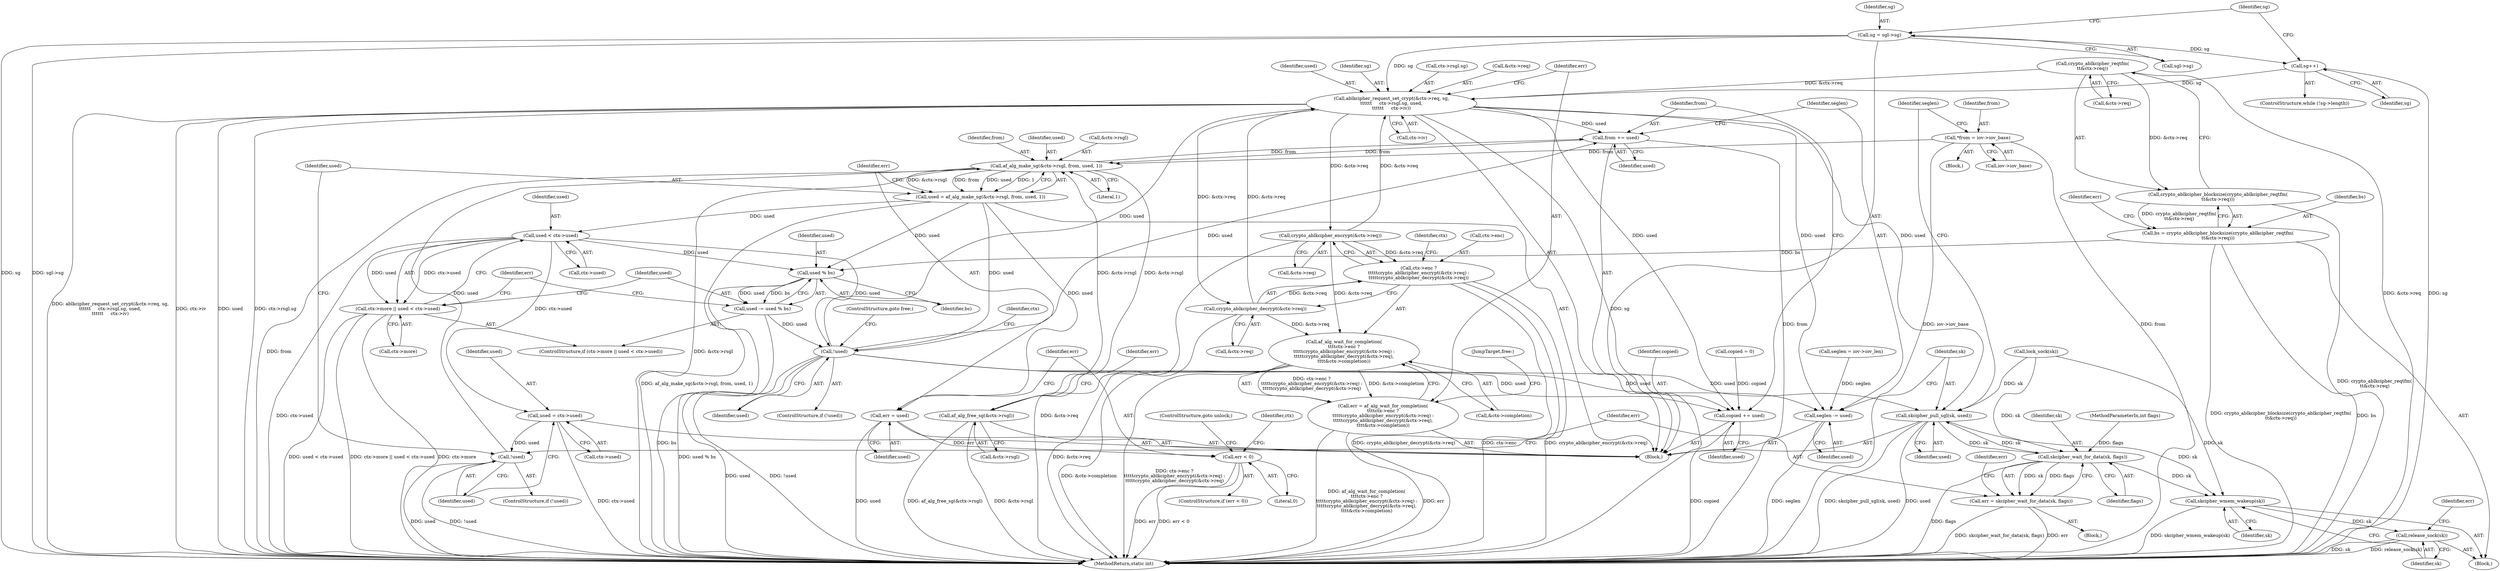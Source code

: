 digraph "0_linux_f3d3342602f8bcbf37d7c46641cb9bca7618eb1c_0@API" {
"1000255" [label="(Call,ablkcipher_request_set_crypt(&ctx->req, sg,\n\t\t\t\t\t\t     ctx->rsgl.sg, used,\n\t\t\t\t\t\t     ctx->iv))"];
"1000128" [label="(Call,crypto_ablkcipher_reqtfm(\n\t\t&ctx->req))"];
"1000277" [label="(Call,crypto_ablkcipher_encrypt(&ctx->req))"];
"1000255" [label="(Call,ablkcipher_request_set_crypt(&ctx->req, sg,\n\t\t\t\t\t\t     ctx->rsgl.sg, used,\n\t\t\t\t\t\t     ctx->iv))"];
"1000282" [label="(Call,crypto_ablkcipher_decrypt(&ctx->req))"];
"1000185" [label="(Call,sg = sgl->sg)"];
"1000195" [label="(Call,sg++)"];
"1000252" [label="(Call,!used)"];
"1000237" [label="(Call,used < ctx->used)"];
"1000214" [label="(Call,used = af_alg_make_sg(&ctx->rsgl, from, used, 1))"];
"1000216" [label="(Call,af_alg_make_sg(&ctx->rsgl, from, used, 1))"];
"1000292" [label="(Call,af_alg_free_sg(&ctx->rsgl))"];
"1000177" [label="(Call,*from = iov->iov_base)"];
"1000303" [label="(Call,from += used)"];
"1000203" [label="(Call,!used)"];
"1000197" [label="(Call,used = ctx->used)"];
"1000242" [label="(Call,used -= used % bs)"];
"1000244" [label="(Call,used % bs)"];
"1000125" [label="(Call,bs = crypto_ablkcipher_blocksize(crypto_ablkcipher_reqtfm(\n\t\t&ctx->req)))"];
"1000127" [label="(Call,crypto_ablkcipher_blocksize(crypto_ablkcipher_reqtfm(\n\t\t&ctx->req)))"];
"1000272" [label="(Call,af_alg_wait_for_completion(\n\t\t\t\tctx->enc ?\n\t\t\t\t\tcrypto_ablkcipher_encrypt(&ctx->req) :\n\t\t\t\t\tcrypto_ablkcipher_decrypt(&ctx->req),\n\t\t\t\t&ctx->completion))"];
"1000270" [label="(Call,err = af_alg_wait_for_completion(\n\t\t\t\tctx->enc ?\n\t\t\t\t\tcrypto_ablkcipher_encrypt(&ctx->req) :\n\t\t\t\t\tcrypto_ablkcipher_decrypt(&ctx->req),\n\t\t\t\t&ctx->completion))"];
"1000273" [label="(Call,ctx->enc ?\n\t\t\t\t\tcrypto_ablkcipher_encrypt(&ctx->req) :\n\t\t\t\t\tcrypto_ablkcipher_decrypt(&ctx->req))"];
"1000300" [label="(Call,copied += used)"];
"1000224" [label="(Call,err = used)"];
"1000228" [label="(Call,err < 0)"];
"1000233" [label="(Call,ctx->more || used < ctx->used)"];
"1000306" [label="(Call,seglen -= used)"];
"1000309" [label="(Call,skcipher_pull_sgl(sk, used))"];
"1000208" [label="(Call,skcipher_wait_for_data(sk, flags))"];
"1000206" [label="(Call,err = skcipher_wait_for_data(sk, flags))"];
"1000316" [label="(Call,skcipher_wmem_wakeup(sk))"];
"1000318" [label="(Call,release_sock(sk))"];
"1000212" [label="(Identifier,err)"];
"1000230" [label="(Literal,0)"];
"1000209" [label="(Identifier,sk)"];
"1000266" [label="(Identifier,used)"];
"1000273" [label="(Call,ctx->enc ?\n\t\t\t\t\tcrypto_ablkcipher_encrypt(&ctx->req) :\n\t\t\t\t\tcrypto_ablkcipher_decrypt(&ctx->req))"];
"1000317" [label="(Identifier,sk)"];
"1000225" [label="(Identifier,err)"];
"1000310" [label="(Identifier,sk)"];
"1000208" [label="(Call,skcipher_wait_for_data(sk, flags))"];
"1000139" [label="(Identifier,err)"];
"1000253" [label="(Identifier,used)"];
"1000235" [label="(Identifier,ctx)"];
"1000245" [label="(Identifier,used)"];
"1000260" [label="(Identifier,sg)"];
"1000244" [label="(Call,used % bs)"];
"1000197" [label="(Call,used = ctx->used)"];
"1000105" [label="(MethodParameterIn,int flags)"];
"1000190" [label="(ControlStructure,while (!sg->length))"];
"1000307" [label="(Identifier,seglen)"];
"1000195" [label="(Call,sg++)"];
"1000291" [label="(JumpTarget,free:)"];
"1000258" [label="(Identifier,ctx)"];
"1000106" [label="(Block,)"];
"1000171" [label="(Call,seglen = iov->iov_len)"];
"1000239" [label="(Call,ctx->used)"];
"1000210" [label="(Identifier,flags)"];
"1000223" [label="(Literal,1)"];
"1000246" [label="(Identifier,bs)"];
"1000204" [label="(Identifier,used)"];
"1000178" [label="(Identifier,from)"];
"1000125" [label="(Call,bs = crypto_ablkcipher_blocksize(crypto_ablkcipher_reqtfm(\n\t\t&ctx->req)))"];
"1000271" [label="(Identifier,err)"];
"1000272" [label="(Call,af_alg_wait_for_completion(\n\t\t\t\tctx->enc ?\n\t\t\t\t\tcrypto_ablkcipher_encrypt(&ctx->req) :\n\t\t\t\t\tcrypto_ablkcipher_decrypt(&ctx->req),\n\t\t\t\t&ctx->completion))"];
"1000229" [label="(Identifier,err)"];
"1000302" [label="(Identifier,used)"];
"1000186" [label="(Identifier,sg)"];
"1000318" [label="(Call,release_sock(sk))"];
"1000196" [label="(Identifier,sg)"];
"1000193" [label="(Identifier,sg)"];
"1000300" [label="(Call,copied += used)"];
"1000187" [label="(Call,sgl->sg)"];
"1000274" [label="(Call,ctx->enc)"];
"1000261" [label="(Call,ctx->rsgl.sg)"];
"1000248" [label="(Identifier,err)"];
"1000228" [label="(Call,err < 0)"];
"1000287" [label="(Call,&ctx->completion)"];
"1000309" [label="(Call,skcipher_pull_sgl(sk, used))"];
"1000226" [label="(Identifier,used)"];
"1000238" [label="(Identifier,used)"];
"1000215" [label="(Identifier,used)"];
"1000270" [label="(Call,err = af_alg_wait_for_completion(\n\t\t\t\tctx->enc ?\n\t\t\t\t\tcrypto_ablkcipher_encrypt(&ctx->req) :\n\t\t\t\t\tcrypto_ablkcipher_decrypt(&ctx->req),\n\t\t\t\t&ctx->completion))"];
"1000214" [label="(Call,used = af_alg_make_sg(&ctx->rsgl, from, used, 1))"];
"1000199" [label="(Call,ctx->used)"];
"1000144" [label="(Call,copied = 0)"];
"1000242" [label="(Call,used -= used % bs)"];
"1000298" [label="(Identifier,err)"];
"1000147" [label="(Call,lock_sock(sk))"];
"1000177" [label="(Call,*from = iov->iov_base)"];
"1000252" [label="(Call,!used)"];
"1000306" [label="(Call,seglen -= used)"];
"1000237" [label="(Call,used < ctx->used)"];
"1000129" [label="(Call,&ctx->req)"];
"1000251" [label="(ControlStructure,if (!used))"];
"1000126" [label="(Identifier,bs)"];
"1000321" [label="(MethodReturn,static int)"];
"1000234" [label="(Call,ctx->more)"];
"1000277" [label="(Call,crypto_ablkcipher_encrypt(&ctx->req))"];
"1000267" [label="(Call,ctx->iv)"];
"1000185" [label="(Call,sg = sgl->sg)"];
"1000254" [label="(ControlStructure,goto free;)"];
"1000233" [label="(Call,ctx->more || used < ctx->used)"];
"1000202" [label="(ControlStructure,if (!used))"];
"1000203" [label="(Call,!used)"];
"1000216" [label="(Call,af_alg_make_sg(&ctx->rsgl, from, used, 1))"];
"1000316" [label="(Call,skcipher_wmem_wakeup(sk))"];
"1000278" [label="(Call,&ctx->req)"];
"1000232" [label="(ControlStructure,if (ctx->more || used < ctx->used))"];
"1000217" [label="(Call,&ctx->rsgl)"];
"1000255" [label="(Call,ablkcipher_request_set_crypt(&ctx->req, sg,\n\t\t\t\t\t\t     ctx->rsgl.sg, used,\n\t\t\t\t\t\t     ctx->iv))"];
"1000304" [label="(Identifier,from)"];
"1000169" [label="(Block,)"];
"1000198" [label="(Identifier,used)"];
"1000283" [label="(Call,&ctx->req)"];
"1000231" [label="(ControlStructure,goto unlock;)"];
"1000301" [label="(Identifier,copied)"];
"1000183" [label="(Identifier,seglen)"];
"1000293" [label="(Call,&ctx->rsgl)"];
"1000319" [label="(Identifier,sk)"];
"1000224" [label="(Call,err = used)"];
"1000221" [label="(Identifier,from)"];
"1000311" [label="(Identifier,used)"];
"1000127" [label="(Call,crypto_ablkcipher_blocksize(crypto_ablkcipher_reqtfm(\n\t\t&ctx->req)))"];
"1000303" [label="(Call,from += used)"];
"1000256" [label="(Call,&ctx->req)"];
"1000282" [label="(Call,crypto_ablkcipher_decrypt(&ctx->req))"];
"1000206" [label="(Call,err = skcipher_wait_for_data(sk, flags))"];
"1000205" [label="(Block,)"];
"1000179" [label="(Call,iov->iov_base)"];
"1000289" [label="(Identifier,ctx)"];
"1000243" [label="(Identifier,used)"];
"1000184" [label="(Block,)"];
"1000207" [label="(Identifier,err)"];
"1000227" [label="(ControlStructure,if (err < 0))"];
"1000292" [label="(Call,af_alg_free_sg(&ctx->rsgl))"];
"1000320" [label="(Identifier,err)"];
"1000305" [label="(Identifier,used)"];
"1000308" [label="(Identifier,used)"];
"1000128" [label="(Call,crypto_ablkcipher_reqtfm(\n\t\t&ctx->req))"];
"1000222" [label="(Identifier,used)"];
"1000255" -> "1000184"  [label="AST: "];
"1000255" -> "1000267"  [label="CFG: "];
"1000256" -> "1000255"  [label="AST: "];
"1000260" -> "1000255"  [label="AST: "];
"1000261" -> "1000255"  [label="AST: "];
"1000266" -> "1000255"  [label="AST: "];
"1000267" -> "1000255"  [label="AST: "];
"1000271" -> "1000255"  [label="CFG: "];
"1000255" -> "1000321"  [label="DDG: sg"];
"1000255" -> "1000321"  [label="DDG: ablkcipher_request_set_crypt(&ctx->req, sg,\n\t\t\t\t\t\t     ctx->rsgl.sg, used,\n\t\t\t\t\t\t     ctx->iv)"];
"1000255" -> "1000321"  [label="DDG: ctx->iv"];
"1000255" -> "1000321"  [label="DDG: used"];
"1000255" -> "1000321"  [label="DDG: ctx->rsgl.sg"];
"1000128" -> "1000255"  [label="DDG: &ctx->req"];
"1000277" -> "1000255"  [label="DDG: &ctx->req"];
"1000282" -> "1000255"  [label="DDG: &ctx->req"];
"1000185" -> "1000255"  [label="DDG: sg"];
"1000195" -> "1000255"  [label="DDG: sg"];
"1000252" -> "1000255"  [label="DDG: used"];
"1000255" -> "1000277"  [label="DDG: &ctx->req"];
"1000255" -> "1000282"  [label="DDG: &ctx->req"];
"1000255" -> "1000300"  [label="DDG: used"];
"1000255" -> "1000303"  [label="DDG: used"];
"1000255" -> "1000306"  [label="DDG: used"];
"1000255" -> "1000309"  [label="DDG: used"];
"1000128" -> "1000127"  [label="AST: "];
"1000128" -> "1000129"  [label="CFG: "];
"1000129" -> "1000128"  [label="AST: "];
"1000127" -> "1000128"  [label="CFG: "];
"1000128" -> "1000321"  [label="DDG: &ctx->req"];
"1000128" -> "1000127"  [label="DDG: &ctx->req"];
"1000277" -> "1000273"  [label="AST: "];
"1000277" -> "1000278"  [label="CFG: "];
"1000278" -> "1000277"  [label="AST: "];
"1000273" -> "1000277"  [label="CFG: "];
"1000277" -> "1000321"  [label="DDG: &ctx->req"];
"1000277" -> "1000272"  [label="DDG: &ctx->req"];
"1000277" -> "1000273"  [label="DDG: &ctx->req"];
"1000282" -> "1000273"  [label="AST: "];
"1000282" -> "1000283"  [label="CFG: "];
"1000283" -> "1000282"  [label="AST: "];
"1000273" -> "1000282"  [label="CFG: "];
"1000282" -> "1000321"  [label="DDG: &ctx->req"];
"1000282" -> "1000272"  [label="DDG: &ctx->req"];
"1000282" -> "1000273"  [label="DDG: &ctx->req"];
"1000185" -> "1000184"  [label="AST: "];
"1000185" -> "1000187"  [label="CFG: "];
"1000186" -> "1000185"  [label="AST: "];
"1000187" -> "1000185"  [label="AST: "];
"1000193" -> "1000185"  [label="CFG: "];
"1000185" -> "1000321"  [label="DDG: sg"];
"1000185" -> "1000321"  [label="DDG: sgl->sg"];
"1000185" -> "1000195"  [label="DDG: sg"];
"1000195" -> "1000190"  [label="AST: "];
"1000195" -> "1000196"  [label="CFG: "];
"1000196" -> "1000195"  [label="AST: "];
"1000193" -> "1000195"  [label="CFG: "];
"1000195" -> "1000321"  [label="DDG: sg"];
"1000252" -> "1000251"  [label="AST: "];
"1000252" -> "1000253"  [label="CFG: "];
"1000253" -> "1000252"  [label="AST: "];
"1000254" -> "1000252"  [label="CFG: "];
"1000258" -> "1000252"  [label="CFG: "];
"1000252" -> "1000321"  [label="DDG: used"];
"1000252" -> "1000321"  [label="DDG: !used"];
"1000237" -> "1000252"  [label="DDG: used"];
"1000242" -> "1000252"  [label="DDG: used"];
"1000214" -> "1000252"  [label="DDG: used"];
"1000252" -> "1000300"  [label="DDG: used"];
"1000252" -> "1000303"  [label="DDG: used"];
"1000252" -> "1000306"  [label="DDG: used"];
"1000252" -> "1000309"  [label="DDG: used"];
"1000237" -> "1000233"  [label="AST: "];
"1000237" -> "1000239"  [label="CFG: "];
"1000238" -> "1000237"  [label="AST: "];
"1000239" -> "1000237"  [label="AST: "];
"1000233" -> "1000237"  [label="CFG: "];
"1000237" -> "1000321"  [label="DDG: ctx->used"];
"1000237" -> "1000197"  [label="DDG: ctx->used"];
"1000237" -> "1000233"  [label="DDG: used"];
"1000237" -> "1000233"  [label="DDG: ctx->used"];
"1000214" -> "1000237"  [label="DDG: used"];
"1000237" -> "1000244"  [label="DDG: used"];
"1000214" -> "1000184"  [label="AST: "];
"1000214" -> "1000216"  [label="CFG: "];
"1000215" -> "1000214"  [label="AST: "];
"1000216" -> "1000214"  [label="AST: "];
"1000225" -> "1000214"  [label="CFG: "];
"1000214" -> "1000321"  [label="DDG: af_alg_make_sg(&ctx->rsgl, from, used, 1)"];
"1000216" -> "1000214"  [label="DDG: &ctx->rsgl"];
"1000216" -> "1000214"  [label="DDG: from"];
"1000216" -> "1000214"  [label="DDG: used"];
"1000216" -> "1000214"  [label="DDG: 1"];
"1000214" -> "1000224"  [label="DDG: used"];
"1000214" -> "1000244"  [label="DDG: used"];
"1000216" -> "1000223"  [label="CFG: "];
"1000217" -> "1000216"  [label="AST: "];
"1000221" -> "1000216"  [label="AST: "];
"1000222" -> "1000216"  [label="AST: "];
"1000223" -> "1000216"  [label="AST: "];
"1000216" -> "1000321"  [label="DDG: from"];
"1000216" -> "1000321"  [label="DDG: &ctx->rsgl"];
"1000292" -> "1000216"  [label="DDG: &ctx->rsgl"];
"1000177" -> "1000216"  [label="DDG: from"];
"1000303" -> "1000216"  [label="DDG: from"];
"1000203" -> "1000216"  [label="DDG: used"];
"1000216" -> "1000292"  [label="DDG: &ctx->rsgl"];
"1000216" -> "1000303"  [label="DDG: from"];
"1000292" -> "1000184"  [label="AST: "];
"1000292" -> "1000293"  [label="CFG: "];
"1000293" -> "1000292"  [label="AST: "];
"1000298" -> "1000292"  [label="CFG: "];
"1000292" -> "1000321"  [label="DDG: af_alg_free_sg(&ctx->rsgl)"];
"1000292" -> "1000321"  [label="DDG: &ctx->rsgl"];
"1000177" -> "1000169"  [label="AST: "];
"1000177" -> "1000179"  [label="CFG: "];
"1000178" -> "1000177"  [label="AST: "];
"1000179" -> "1000177"  [label="AST: "];
"1000183" -> "1000177"  [label="CFG: "];
"1000177" -> "1000321"  [label="DDG: from"];
"1000177" -> "1000321"  [label="DDG: iov->iov_base"];
"1000303" -> "1000184"  [label="AST: "];
"1000303" -> "1000305"  [label="CFG: "];
"1000304" -> "1000303"  [label="AST: "];
"1000305" -> "1000303"  [label="AST: "];
"1000307" -> "1000303"  [label="CFG: "];
"1000303" -> "1000321"  [label="DDG: from"];
"1000203" -> "1000202"  [label="AST: "];
"1000203" -> "1000204"  [label="CFG: "];
"1000204" -> "1000203"  [label="AST: "];
"1000207" -> "1000203"  [label="CFG: "];
"1000215" -> "1000203"  [label="CFG: "];
"1000203" -> "1000321"  [label="DDG: !used"];
"1000203" -> "1000321"  [label="DDG: used"];
"1000197" -> "1000203"  [label="DDG: used"];
"1000197" -> "1000184"  [label="AST: "];
"1000197" -> "1000199"  [label="CFG: "];
"1000198" -> "1000197"  [label="AST: "];
"1000199" -> "1000197"  [label="AST: "];
"1000204" -> "1000197"  [label="CFG: "];
"1000197" -> "1000321"  [label="DDG: ctx->used"];
"1000242" -> "1000232"  [label="AST: "];
"1000242" -> "1000244"  [label="CFG: "];
"1000243" -> "1000242"  [label="AST: "];
"1000244" -> "1000242"  [label="AST: "];
"1000248" -> "1000242"  [label="CFG: "];
"1000242" -> "1000321"  [label="DDG: used % bs"];
"1000244" -> "1000242"  [label="DDG: used"];
"1000244" -> "1000242"  [label="DDG: bs"];
"1000244" -> "1000246"  [label="CFG: "];
"1000245" -> "1000244"  [label="AST: "];
"1000246" -> "1000244"  [label="AST: "];
"1000244" -> "1000321"  [label="DDG: bs"];
"1000125" -> "1000244"  [label="DDG: bs"];
"1000125" -> "1000106"  [label="AST: "];
"1000125" -> "1000127"  [label="CFG: "];
"1000126" -> "1000125"  [label="AST: "];
"1000127" -> "1000125"  [label="AST: "];
"1000139" -> "1000125"  [label="CFG: "];
"1000125" -> "1000321"  [label="DDG: bs"];
"1000125" -> "1000321"  [label="DDG: crypto_ablkcipher_blocksize(crypto_ablkcipher_reqtfm(\n\t\t&ctx->req))"];
"1000127" -> "1000125"  [label="DDG: crypto_ablkcipher_reqtfm(\n\t\t&ctx->req)"];
"1000127" -> "1000321"  [label="DDG: crypto_ablkcipher_reqtfm(\n\t\t&ctx->req)"];
"1000272" -> "1000270"  [label="AST: "];
"1000272" -> "1000287"  [label="CFG: "];
"1000273" -> "1000272"  [label="AST: "];
"1000287" -> "1000272"  [label="AST: "];
"1000270" -> "1000272"  [label="CFG: "];
"1000272" -> "1000321"  [label="DDG: &ctx->completion"];
"1000272" -> "1000321"  [label="DDG: ctx->enc ?\n\t\t\t\t\tcrypto_ablkcipher_encrypt(&ctx->req) :\n\t\t\t\t\tcrypto_ablkcipher_decrypt(&ctx->req)"];
"1000272" -> "1000270"  [label="DDG: ctx->enc ?\n\t\t\t\t\tcrypto_ablkcipher_encrypt(&ctx->req) :\n\t\t\t\t\tcrypto_ablkcipher_decrypt(&ctx->req)"];
"1000272" -> "1000270"  [label="DDG: &ctx->completion"];
"1000270" -> "1000184"  [label="AST: "];
"1000271" -> "1000270"  [label="AST: "];
"1000291" -> "1000270"  [label="CFG: "];
"1000270" -> "1000321"  [label="DDG: af_alg_wait_for_completion(\n\t\t\t\tctx->enc ?\n\t\t\t\t\tcrypto_ablkcipher_encrypt(&ctx->req) :\n\t\t\t\t\tcrypto_ablkcipher_decrypt(&ctx->req),\n\t\t\t\t&ctx->completion)"];
"1000270" -> "1000321"  [label="DDG: err"];
"1000274" -> "1000273"  [label="AST: "];
"1000289" -> "1000273"  [label="CFG: "];
"1000273" -> "1000321"  [label="DDG: crypto_ablkcipher_decrypt(&ctx->req)"];
"1000273" -> "1000321"  [label="DDG: ctx->enc"];
"1000273" -> "1000321"  [label="DDG: crypto_ablkcipher_encrypt(&ctx->req)"];
"1000300" -> "1000184"  [label="AST: "];
"1000300" -> "1000302"  [label="CFG: "];
"1000301" -> "1000300"  [label="AST: "];
"1000302" -> "1000300"  [label="AST: "];
"1000304" -> "1000300"  [label="CFG: "];
"1000300" -> "1000321"  [label="DDG: copied"];
"1000144" -> "1000300"  [label="DDG: copied"];
"1000224" -> "1000184"  [label="AST: "];
"1000224" -> "1000226"  [label="CFG: "];
"1000225" -> "1000224"  [label="AST: "];
"1000226" -> "1000224"  [label="AST: "];
"1000229" -> "1000224"  [label="CFG: "];
"1000224" -> "1000321"  [label="DDG: used"];
"1000224" -> "1000228"  [label="DDG: err"];
"1000228" -> "1000227"  [label="AST: "];
"1000228" -> "1000230"  [label="CFG: "];
"1000229" -> "1000228"  [label="AST: "];
"1000230" -> "1000228"  [label="AST: "];
"1000231" -> "1000228"  [label="CFG: "];
"1000235" -> "1000228"  [label="CFG: "];
"1000228" -> "1000321"  [label="DDG: err < 0"];
"1000228" -> "1000321"  [label="DDG: err"];
"1000233" -> "1000232"  [label="AST: "];
"1000233" -> "1000234"  [label="CFG: "];
"1000234" -> "1000233"  [label="AST: "];
"1000243" -> "1000233"  [label="CFG: "];
"1000248" -> "1000233"  [label="CFG: "];
"1000233" -> "1000321"  [label="DDG: used < ctx->used"];
"1000233" -> "1000321"  [label="DDG: ctx->more || used < ctx->used"];
"1000233" -> "1000321"  [label="DDG: ctx->more"];
"1000306" -> "1000184"  [label="AST: "];
"1000306" -> "1000308"  [label="CFG: "];
"1000307" -> "1000306"  [label="AST: "];
"1000308" -> "1000306"  [label="AST: "];
"1000310" -> "1000306"  [label="CFG: "];
"1000306" -> "1000321"  [label="DDG: seglen"];
"1000171" -> "1000306"  [label="DDG: seglen"];
"1000309" -> "1000184"  [label="AST: "];
"1000309" -> "1000311"  [label="CFG: "];
"1000310" -> "1000309"  [label="AST: "];
"1000311" -> "1000309"  [label="AST: "];
"1000183" -> "1000309"  [label="CFG: "];
"1000309" -> "1000321"  [label="DDG: skcipher_pull_sgl(sk, used)"];
"1000309" -> "1000321"  [label="DDG: used"];
"1000309" -> "1000208"  [label="DDG: sk"];
"1000208" -> "1000309"  [label="DDG: sk"];
"1000147" -> "1000309"  [label="DDG: sk"];
"1000309" -> "1000316"  [label="DDG: sk"];
"1000208" -> "1000206"  [label="AST: "];
"1000208" -> "1000210"  [label="CFG: "];
"1000209" -> "1000208"  [label="AST: "];
"1000210" -> "1000208"  [label="AST: "];
"1000206" -> "1000208"  [label="CFG: "];
"1000208" -> "1000321"  [label="DDG: flags"];
"1000208" -> "1000206"  [label="DDG: sk"];
"1000208" -> "1000206"  [label="DDG: flags"];
"1000147" -> "1000208"  [label="DDG: sk"];
"1000105" -> "1000208"  [label="DDG: flags"];
"1000208" -> "1000316"  [label="DDG: sk"];
"1000206" -> "1000205"  [label="AST: "];
"1000207" -> "1000206"  [label="AST: "];
"1000212" -> "1000206"  [label="CFG: "];
"1000206" -> "1000321"  [label="DDG: skcipher_wait_for_data(sk, flags)"];
"1000206" -> "1000321"  [label="DDG: err"];
"1000316" -> "1000106"  [label="AST: "];
"1000316" -> "1000317"  [label="CFG: "];
"1000317" -> "1000316"  [label="AST: "];
"1000319" -> "1000316"  [label="CFG: "];
"1000316" -> "1000321"  [label="DDG: skcipher_wmem_wakeup(sk)"];
"1000147" -> "1000316"  [label="DDG: sk"];
"1000316" -> "1000318"  [label="DDG: sk"];
"1000318" -> "1000106"  [label="AST: "];
"1000318" -> "1000319"  [label="CFG: "];
"1000319" -> "1000318"  [label="AST: "];
"1000320" -> "1000318"  [label="CFG: "];
"1000318" -> "1000321"  [label="DDG: release_sock(sk)"];
"1000318" -> "1000321"  [label="DDG: sk"];
}
